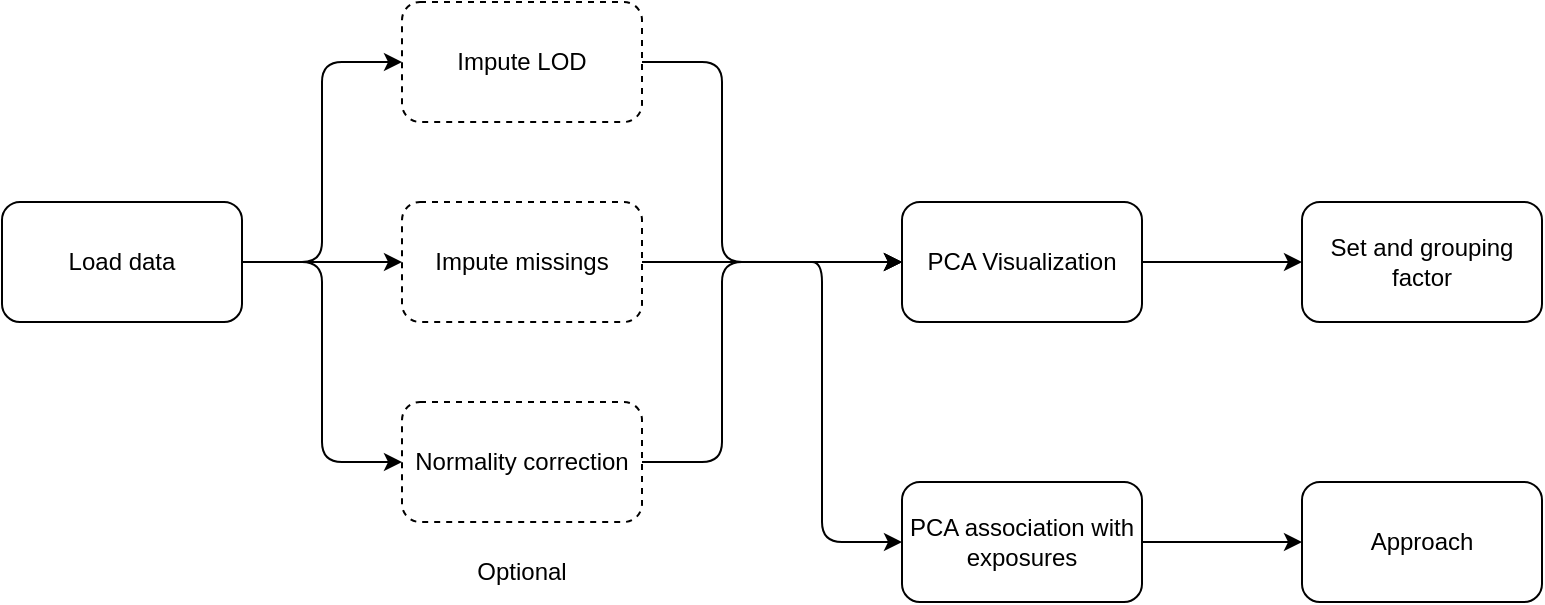 <mxfile version="12.8.8" type="device"><diagram id="ikGk5NHHArcJRp3SPBoH" name="Page-1"><mxGraphModel dx="786" dy="497" grid="1" gridSize="10" guides="1" tooltips="1" connect="1" arrows="1" fold="1" page="1" pageScale="1" pageWidth="827" pageHeight="1169" math="0" shadow="0"><root><mxCell id="0"/><mxCell id="1" parent="0"/><mxCell id="_xilermpoOIx1GicarBQ-1" value="Load data" style="rounded=1;whiteSpace=wrap;html=1;" vertex="1" parent="1"><mxGeometry x="90" y="250" width="120" height="60" as="geometry"/></mxCell><mxCell id="invHRjWYSuwBnFAoER7o-13" value="" style="edgeStyle=orthogonalEdgeStyle;rounded=0;orthogonalLoop=1;jettySize=auto;html=1;" parent="1" source="invHRjWYSuwBnFAoER7o-8" target="invHRjWYSuwBnFAoER7o-12" edge="1"><mxGeometry relative="1" as="geometry"/></mxCell><mxCell id="invHRjWYSuwBnFAoER7o-8" value="PCA association with exposures" style="rounded=1;whiteSpace=wrap;html=1;" parent="1" vertex="1"><mxGeometry x="540" y="390" width="120" height="60" as="geometry"/></mxCell><mxCell id="invHRjWYSuwBnFAoER7o-12" value="Approach" style="rounded=1;whiteSpace=wrap;html=1;" parent="1" vertex="1"><mxGeometry x="740" y="390" width="120" height="60" as="geometry"/></mxCell><mxCell id="invHRjWYSuwBnFAoER7o-5" value="" style="edgeStyle=orthogonalEdgeStyle;rounded=0;orthogonalLoop=1;jettySize=auto;html=1;" parent="1" source="invHRjWYSuwBnFAoER7o-2" target="invHRjWYSuwBnFAoER7o-4" edge="1"><mxGeometry relative="1" as="geometry"/></mxCell><mxCell id="invHRjWYSuwBnFAoER7o-2" value="PCA Visualization" style="rounded=1;whiteSpace=wrap;html=1;" parent="1" vertex="1"><mxGeometry x="540" y="250" width="120" height="60" as="geometry"/></mxCell><mxCell id="invHRjWYSuwBnFAoER7o-4" value="Set and grouping factor" style="rounded=1;whiteSpace=wrap;html=1;" parent="1" vertex="1"><mxGeometry x="740" y="250" width="120" height="60" as="geometry"/></mxCell><mxCell id="_xilermpoOIx1GicarBQ-7" value="Impute missings" style="rounded=1;whiteSpace=wrap;html=1;dashed=1;" vertex="1" parent="1"><mxGeometry x="290" y="250" width="120" height="60" as="geometry"/></mxCell><mxCell id="_xilermpoOIx1GicarBQ-8" value="" style="endArrow=classic;html=1;exitX=1;exitY=0.5;exitDx=0;exitDy=0;entryX=0;entryY=0.5;entryDx=0;entryDy=0;" edge="1" parent="1" target="_xilermpoOIx1GicarBQ-7"><mxGeometry width="50" height="50" relative="1" as="geometry"><mxPoint x="210" y="280" as="sourcePoint"/><mxPoint x="380" y="230" as="targetPoint"/></mxGeometry></mxCell><mxCell id="_xilermpoOIx1GicarBQ-9" value="Impute LOD" style="rounded=1;whiteSpace=wrap;html=1;dashed=1;" vertex="1" parent="1"><mxGeometry x="290" y="150" width="120" height="60" as="geometry"/></mxCell><mxCell id="_xilermpoOIx1GicarBQ-10" value="Normality correction" style="rounded=1;whiteSpace=wrap;html=1;dashed=1;" vertex="1" parent="1"><mxGeometry x="290" y="350" width="120" height="60" as="geometry"/></mxCell><mxCell id="_xilermpoOIx1GicarBQ-11" value="" style="endArrow=classic;html=1;exitX=1;exitY=0.5;exitDx=0;exitDy=0;entryX=0;entryY=0.5;entryDx=0;entryDy=0;" edge="1" parent="1" target="_xilermpoOIx1GicarBQ-10"><mxGeometry width="50" height="50" relative="1" as="geometry"><mxPoint x="210" y="280" as="sourcePoint"/><mxPoint x="380" y="230" as="targetPoint"/><Array as="points"><mxPoint x="250" y="280"/><mxPoint x="250" y="380"/></Array></mxGeometry></mxCell><mxCell id="_xilermpoOIx1GicarBQ-12" value="" style="endArrow=classic;html=1;exitX=1;exitY=0.5;exitDx=0;exitDy=0;entryX=0;entryY=0.5;entryDx=0;entryDy=0;" edge="1" parent="1" target="_xilermpoOIx1GicarBQ-9"><mxGeometry width="50" height="50" relative="1" as="geometry"><mxPoint x="210" y="280" as="sourcePoint"/><mxPoint x="380" y="230" as="targetPoint"/><Array as="points"><mxPoint x="250" y="280"/><mxPoint x="250" y="180"/></Array></mxGeometry></mxCell><mxCell id="_xilermpoOIx1GicarBQ-17" value="" style="endArrow=classic;html=1;exitX=1;exitY=0.5;exitDx=0;exitDy=0;entryX=0;entryY=0.5;entryDx=0;entryDy=0;" edge="1" parent="1" source="_xilermpoOIx1GicarBQ-9" target="invHRjWYSuwBnFAoER7o-2"><mxGeometry width="50" height="50" relative="1" as="geometry"><mxPoint x="380" y="400" as="sourcePoint"/><mxPoint x="430" y="350" as="targetPoint"/><Array as="points"><mxPoint x="450" y="180"/><mxPoint x="450" y="280"/></Array></mxGeometry></mxCell><mxCell id="_xilermpoOIx1GicarBQ-18" value="" style="endArrow=classic;html=1;exitX=1;exitY=0.5;exitDx=0;exitDy=0;entryX=0;entryY=0.5;entryDx=0;entryDy=0;" edge="1" parent="1" source="_xilermpoOIx1GicarBQ-7" target="invHRjWYSuwBnFAoER7o-2"><mxGeometry width="50" height="50" relative="1" as="geometry"><mxPoint x="380" y="330" as="sourcePoint"/><mxPoint x="430" y="280" as="targetPoint"/></mxGeometry></mxCell><mxCell id="_xilermpoOIx1GicarBQ-19" value="" style="endArrow=classic;html=1;exitX=1;exitY=0.5;exitDx=0;exitDy=0;entryX=0;entryY=0.5;entryDx=0;entryDy=0;" edge="1" parent="1" source="_xilermpoOIx1GicarBQ-10" target="invHRjWYSuwBnFAoER7o-2"><mxGeometry width="50" height="50" relative="1" as="geometry"><mxPoint x="380" y="330" as="sourcePoint"/><mxPoint x="430" y="280" as="targetPoint"/><Array as="points"><mxPoint x="450" y="380"/><mxPoint x="450" y="280"/></Array></mxGeometry></mxCell><mxCell id="_xilermpoOIx1GicarBQ-20" value="Optional" style="text;html=1;strokeColor=none;fillColor=none;align=center;verticalAlign=middle;whiteSpace=wrap;rounded=0;dashed=1;" vertex="1" parent="1"><mxGeometry x="325" y="420" width="50" height="30" as="geometry"/></mxCell><mxCell id="_xilermpoOIx1GicarBQ-21" value="" style="endArrow=classic;html=1;entryX=0;entryY=0.5;entryDx=0;entryDy=0;" edge="1" parent="1" target="invHRjWYSuwBnFAoER7o-8"><mxGeometry width="50" height="50" relative="1" as="geometry"><mxPoint x="490" y="280" as="sourcePoint"/><mxPoint x="530" y="350" as="targetPoint"/><Array as="points"><mxPoint x="500" y="280"/><mxPoint x="500" y="420"/></Array></mxGeometry></mxCell></root></mxGraphModel></diagram></mxfile>